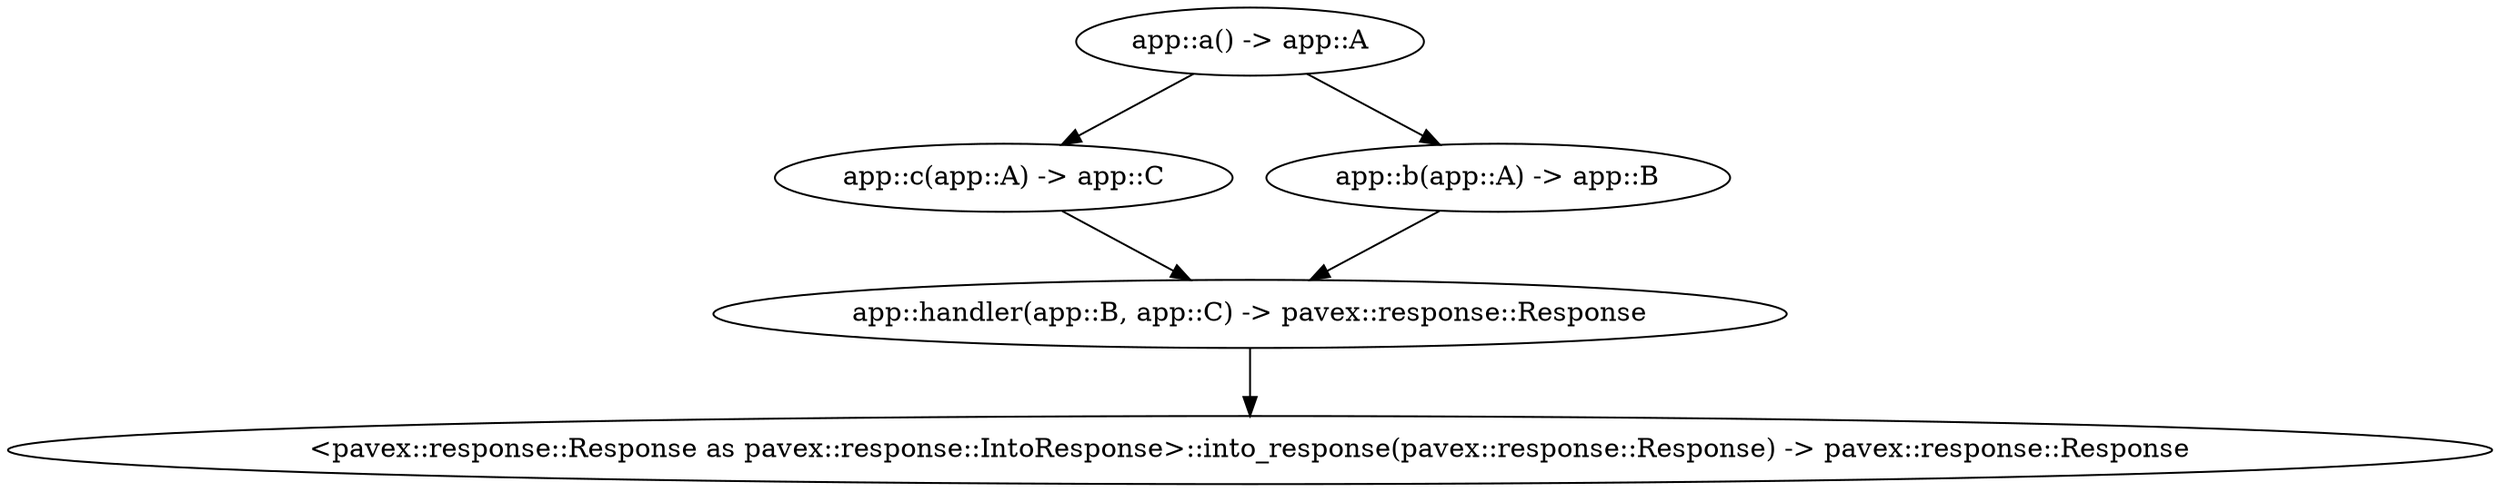 digraph "GET /home - 0" {
    0 [ label = "app::handler(app::B, app::C) -> pavex::response::Response"]
    1 [ label = "app::c(app::A) -> app::C"]
    2 [ label = "app::a() -> app::A"]
    3 [ label = "app::b(app::A) -> app::B"]
    4 [ label = "<pavex::response::Response as pavex::response::IntoResponse>::into_response(pavex::response::Response) -> pavex::response::Response"]
    1 -> 0 [ ]
    2 -> 1 [ ]
    3 -> 0 [ ]
    2 -> 3 [ ]
    0 -> 4 [ ]
}

digraph "* /home - 0" {
    0 [ label = "pavex::router::default_fallback(&pavex::request::route::AllowedMethods) -> pavex::response::Response"]
    2 [ label = "<pavex::response::Response as pavex::response::IntoResponse>::into_response(pavex::response::Response) -> pavex::response::Response"]
    3 [ label = "&pavex::request::route::AllowedMethods"]
    0 -> 2 [ ]
    3 -> 0 [ ]
}

digraph app_state {
    0 [ label = "crate::ApplicationState() -> crate::ApplicationState"]
}
